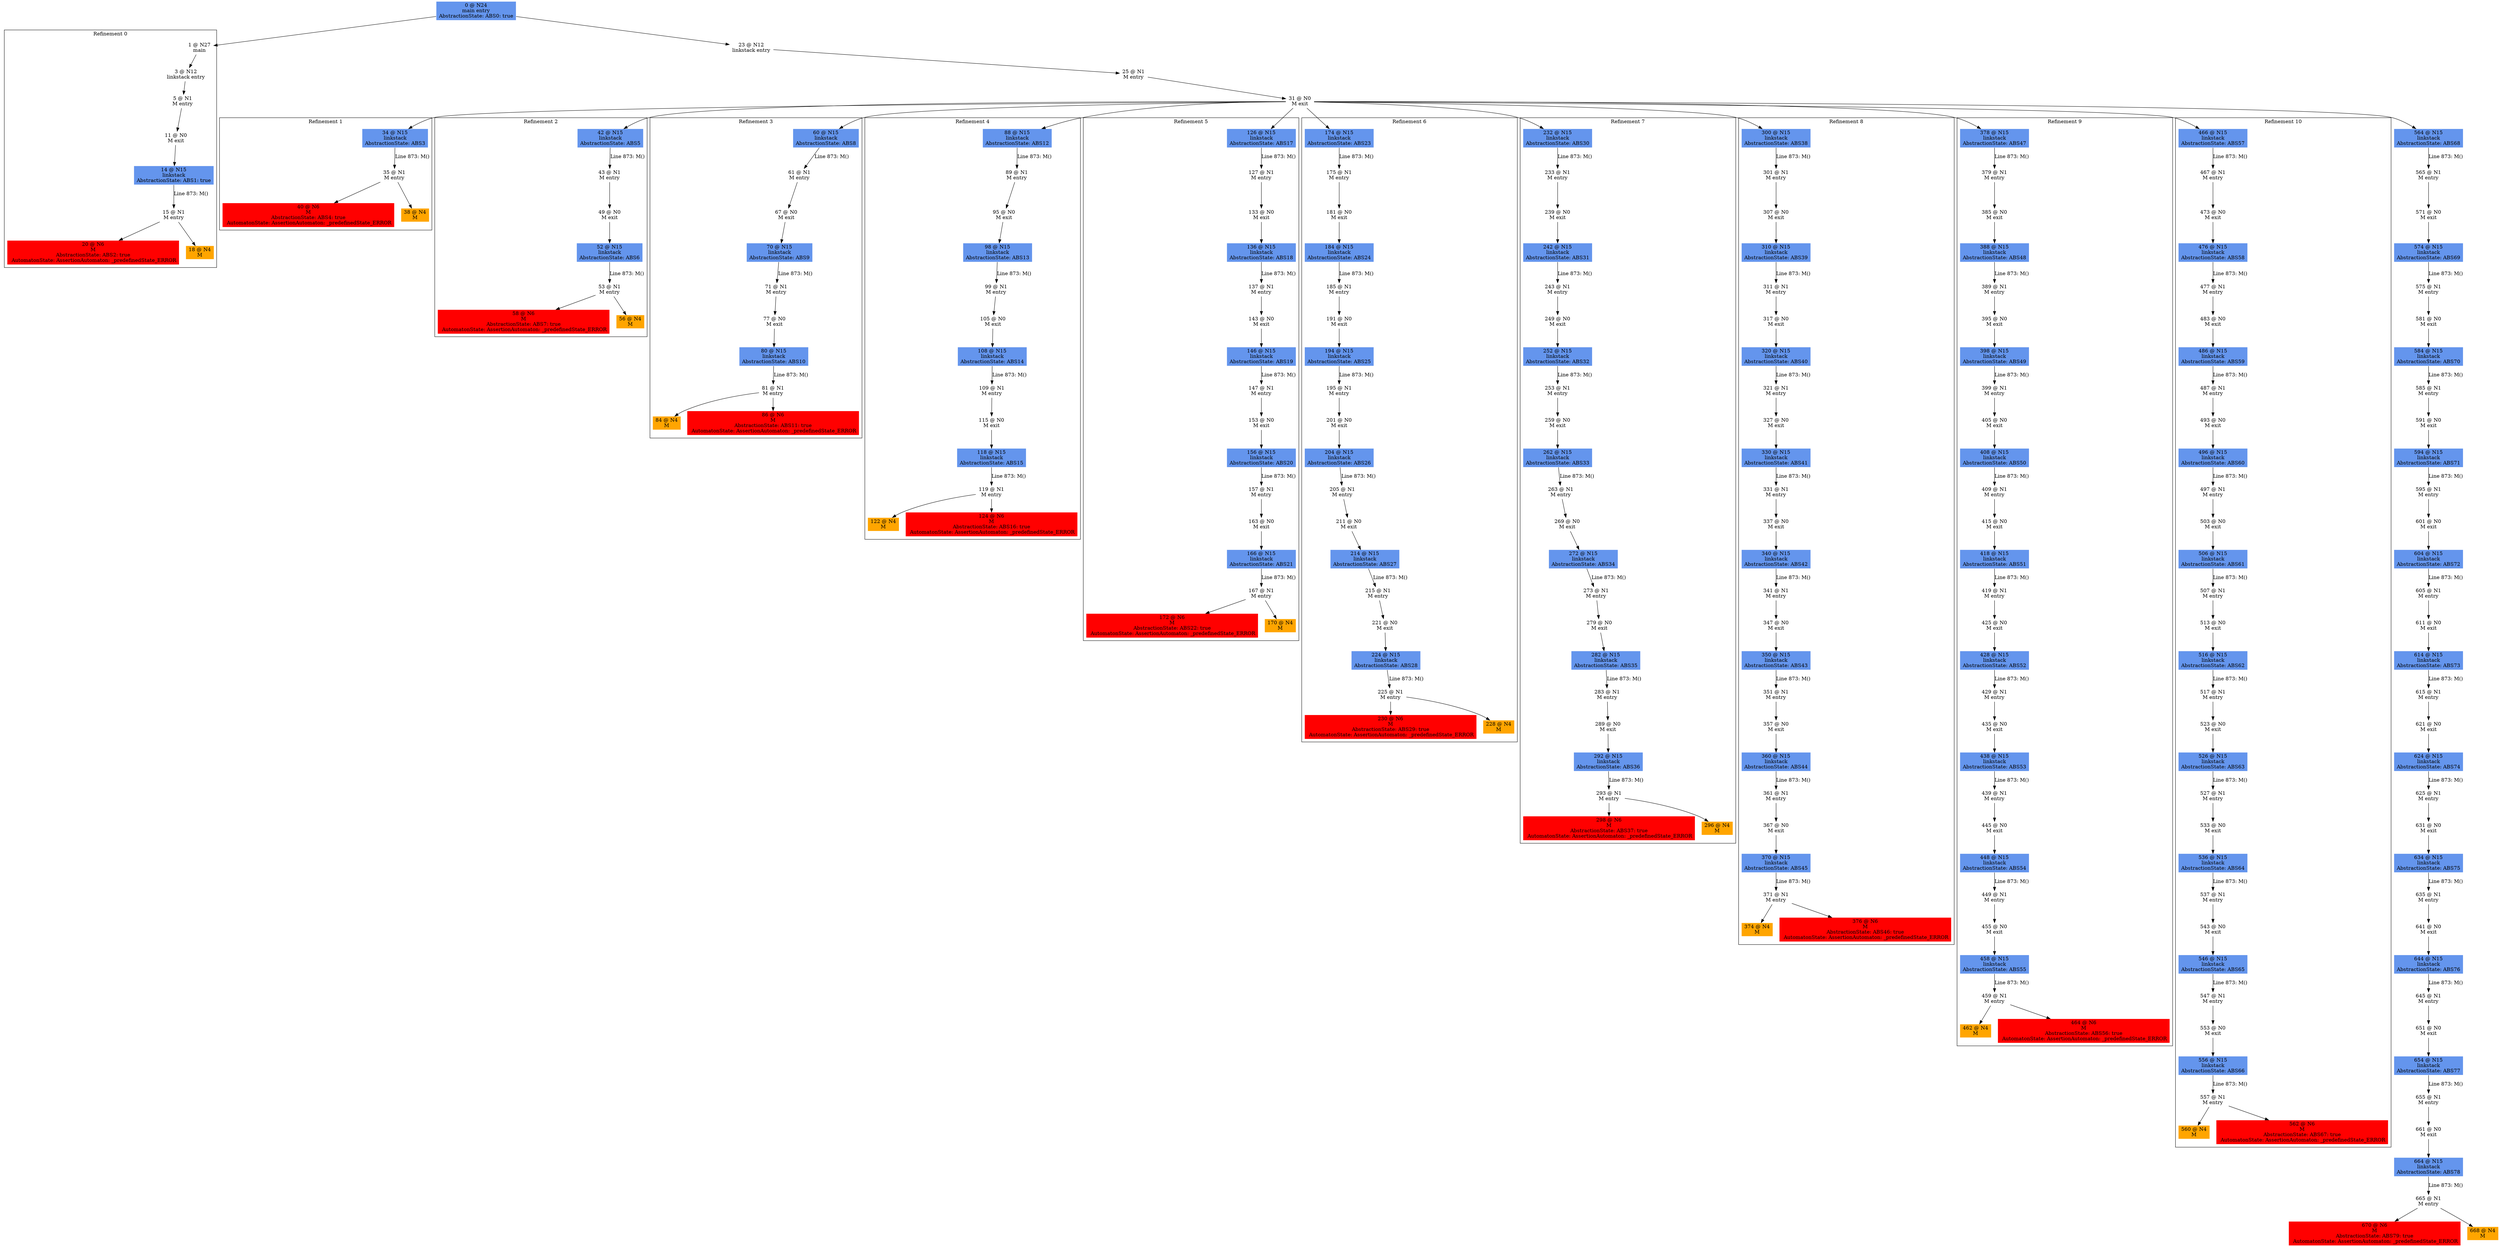 digraph ARG {
node [style="filled" shape="box" color="white"]
subgraph cluster_0 {
label="Refinement 0"
1 [label="1 @ N27\nmain\n" id="1"]
3 [label="3 @ N12\nlinkstack entry\n" id="3"]
5 [label="5 @ N1\nM entry\n" id="5"]
11 [label="11 @ N0\nM exit\n" id="11"]
14 [fillcolor="cornflowerblue" label="14 @ N15\nlinkstack\nAbstractionState: ABS1: true\n" id="14"]
15 [label="15 @ N1\nM entry\n" id="15"]
20 [fillcolor="red" label="20 @ N6\nM\nAbstractionState: ABS2: true\n AutomatonState: AssertionAutomaton: _predefinedState_ERROR\n" id="20"]
18 [fillcolor="orange" label="18 @ N4\nM\n" id="18"]
1 -> 3 []
3 -> 5 []
5 -> 11 []
11 -> 14 []
14 -> 15 [label="Line 873: M()" id="14 -> 15"]
15 -> 18 []
15 -> 20 []
}
0 -> 1
subgraph cluster_1 {
label="Refinement 1"
34 [fillcolor="cornflowerblue" label="34 @ N15\nlinkstack\nAbstractionState: ABS3\n" id="34"]
35 [label="35 @ N1\nM entry\n" id="35"]
40 [fillcolor="red" label="40 @ N6\nM\nAbstractionState: ABS4: true\n AutomatonState: AssertionAutomaton: _predefinedState_ERROR\n" id="40"]
38 [fillcolor="orange" label="38 @ N4\nM\n" id="38"]
34 -> 35 [label="Line 873: M()" id="34 -> 35"]
35 -> 38 []
35 -> 40 []
}
31 -> 34
subgraph cluster_2 {
label="Refinement 2"
42 [fillcolor="cornflowerblue" label="42 @ N15\nlinkstack\nAbstractionState: ABS5\n" id="42"]
43 [label="43 @ N1\nM entry\n" id="43"]
49 [label="49 @ N0\nM exit\n" id="49"]
52 [fillcolor="cornflowerblue" label="52 @ N15\nlinkstack\nAbstractionState: ABS6\n" id="52"]
53 [label="53 @ N1\nM entry\n" id="53"]
58 [fillcolor="red" label="58 @ N6\nM\nAbstractionState: ABS7: true\n AutomatonState: AssertionAutomaton: _predefinedState_ERROR\n" id="58"]
56 [fillcolor="orange" label="56 @ N4\nM\n" id="56"]
42 -> 43 [label="Line 873: M()" id="42 -> 43"]
43 -> 49 []
49 -> 52 []
52 -> 53 [label="Line 873: M()" id="52 -> 53"]
53 -> 56 []
53 -> 58 []
}
31 -> 42
subgraph cluster_3 {
label="Refinement 3"
60 [fillcolor="cornflowerblue" label="60 @ N15\nlinkstack\nAbstractionState: ABS8\n" id="60"]
61 [label="61 @ N1\nM entry\n" id="61"]
67 [label="67 @ N0\nM exit\n" id="67"]
70 [fillcolor="cornflowerblue" label="70 @ N15\nlinkstack\nAbstractionState: ABS9\n" id="70"]
71 [label="71 @ N1\nM entry\n" id="71"]
77 [label="77 @ N0\nM exit\n" id="77"]
80 [fillcolor="cornflowerblue" label="80 @ N15\nlinkstack\nAbstractionState: ABS10\n" id="80"]
81 [label="81 @ N1\nM entry\n" id="81"]
84 [fillcolor="orange" label="84 @ N4\nM\n" id="84"]
86 [fillcolor="red" label="86 @ N6\nM\nAbstractionState: ABS11: true\n AutomatonState: AssertionAutomaton: _predefinedState_ERROR\n" id="86"]
60 -> 61 [label="Line 873: M()" id="60 -> 61"]
61 -> 67 []
67 -> 70 []
70 -> 71 [label="Line 873: M()" id="70 -> 71"]
71 -> 77 []
77 -> 80 []
80 -> 81 [label="Line 873: M()" id="80 -> 81"]
81 -> 86 []
81 -> 84 []
}
31 -> 60
subgraph cluster_4 {
label="Refinement 4"
88 [fillcolor="cornflowerblue" label="88 @ N15\nlinkstack\nAbstractionState: ABS12\n" id="88"]
89 [label="89 @ N1\nM entry\n" id="89"]
95 [label="95 @ N0\nM exit\n" id="95"]
98 [fillcolor="cornflowerblue" label="98 @ N15\nlinkstack\nAbstractionState: ABS13\n" id="98"]
99 [label="99 @ N1\nM entry\n" id="99"]
105 [label="105 @ N0\nM exit\n" id="105"]
108 [fillcolor="cornflowerblue" label="108 @ N15\nlinkstack\nAbstractionState: ABS14\n" id="108"]
109 [label="109 @ N1\nM entry\n" id="109"]
115 [label="115 @ N0\nM exit\n" id="115"]
118 [fillcolor="cornflowerblue" label="118 @ N15\nlinkstack\nAbstractionState: ABS15\n" id="118"]
119 [label="119 @ N1\nM entry\n" id="119"]
122 [fillcolor="orange" label="122 @ N4\nM\n" id="122"]
124 [fillcolor="red" label="124 @ N6\nM\nAbstractionState: ABS16: true\n AutomatonState: AssertionAutomaton: _predefinedState_ERROR\n" id="124"]
88 -> 89 [label="Line 873: M()" id="88 -> 89"]
89 -> 95 []
95 -> 98 []
98 -> 99 [label="Line 873: M()" id="98 -> 99"]
99 -> 105 []
105 -> 108 []
108 -> 109 [label="Line 873: M()" id="108 -> 109"]
109 -> 115 []
115 -> 118 []
118 -> 119 [label="Line 873: M()" id="118 -> 119"]
119 -> 124 []
119 -> 122 []
}
31 -> 88
subgraph cluster_5 {
label="Refinement 5"
126 [fillcolor="cornflowerblue" label="126 @ N15\nlinkstack\nAbstractionState: ABS17\n" id="126"]
127 [label="127 @ N1\nM entry\n" id="127"]
133 [label="133 @ N0\nM exit\n" id="133"]
136 [fillcolor="cornflowerblue" label="136 @ N15\nlinkstack\nAbstractionState: ABS18\n" id="136"]
137 [label="137 @ N1\nM entry\n" id="137"]
143 [label="143 @ N0\nM exit\n" id="143"]
146 [fillcolor="cornflowerblue" label="146 @ N15\nlinkstack\nAbstractionState: ABS19\n" id="146"]
147 [label="147 @ N1\nM entry\n" id="147"]
153 [label="153 @ N0\nM exit\n" id="153"]
156 [fillcolor="cornflowerblue" label="156 @ N15\nlinkstack\nAbstractionState: ABS20\n" id="156"]
157 [label="157 @ N1\nM entry\n" id="157"]
163 [label="163 @ N0\nM exit\n" id="163"]
166 [fillcolor="cornflowerblue" label="166 @ N15\nlinkstack\nAbstractionState: ABS21\n" id="166"]
167 [label="167 @ N1\nM entry\n" id="167"]
172 [fillcolor="red" label="172 @ N6\nM\nAbstractionState: ABS22: true\n AutomatonState: AssertionAutomaton: _predefinedState_ERROR\n" id="172"]
170 [fillcolor="orange" label="170 @ N4\nM\n" id="170"]
126 -> 127 [label="Line 873: M()" id="126 -> 127"]
127 -> 133 []
133 -> 136 []
136 -> 137 [label="Line 873: M()" id="136 -> 137"]
137 -> 143 []
143 -> 146 []
146 -> 147 [label="Line 873: M()" id="146 -> 147"]
147 -> 153 []
153 -> 156 []
156 -> 157 [label="Line 873: M()" id="156 -> 157"]
157 -> 163 []
163 -> 166 []
166 -> 167 [label="Line 873: M()" id="166 -> 167"]
167 -> 170 []
167 -> 172 []
}
31 -> 126
subgraph cluster_6 {
label="Refinement 6"
174 [fillcolor="cornflowerblue" label="174 @ N15\nlinkstack\nAbstractionState: ABS23\n" id="174"]
175 [label="175 @ N1\nM entry\n" id="175"]
181 [label="181 @ N0\nM exit\n" id="181"]
184 [fillcolor="cornflowerblue" label="184 @ N15\nlinkstack\nAbstractionState: ABS24\n" id="184"]
185 [label="185 @ N1\nM entry\n" id="185"]
191 [label="191 @ N0\nM exit\n" id="191"]
194 [fillcolor="cornflowerblue" label="194 @ N15\nlinkstack\nAbstractionState: ABS25\n" id="194"]
195 [label="195 @ N1\nM entry\n" id="195"]
201 [label="201 @ N0\nM exit\n" id="201"]
204 [fillcolor="cornflowerblue" label="204 @ N15\nlinkstack\nAbstractionState: ABS26\n" id="204"]
205 [label="205 @ N1\nM entry\n" id="205"]
211 [label="211 @ N0\nM exit\n" id="211"]
214 [fillcolor="cornflowerblue" label="214 @ N15\nlinkstack\nAbstractionState: ABS27\n" id="214"]
215 [label="215 @ N1\nM entry\n" id="215"]
221 [label="221 @ N0\nM exit\n" id="221"]
224 [fillcolor="cornflowerblue" label="224 @ N15\nlinkstack\nAbstractionState: ABS28\n" id="224"]
225 [label="225 @ N1\nM entry\n" id="225"]
230 [fillcolor="red" label="230 @ N6\nM\nAbstractionState: ABS29: true\n AutomatonState: AssertionAutomaton: _predefinedState_ERROR\n" id="230"]
228 [fillcolor="orange" label="228 @ N4\nM\n" id="228"]
174 -> 175 [label="Line 873: M()" id="174 -> 175"]
175 -> 181 []
181 -> 184 []
184 -> 185 [label="Line 873: M()" id="184 -> 185"]
185 -> 191 []
191 -> 194 []
194 -> 195 [label="Line 873: M()" id="194 -> 195"]
195 -> 201 []
201 -> 204 []
204 -> 205 [label="Line 873: M()" id="204 -> 205"]
205 -> 211 []
211 -> 214 []
214 -> 215 [label="Line 873: M()" id="214 -> 215"]
215 -> 221 []
221 -> 224 []
224 -> 225 [label="Line 873: M()" id="224 -> 225"]
225 -> 228 []
225 -> 230 []
}
31 -> 174
subgraph cluster_7 {
label="Refinement 7"
232 [fillcolor="cornflowerblue" label="232 @ N15\nlinkstack\nAbstractionState: ABS30\n" id="232"]
233 [label="233 @ N1\nM entry\n" id="233"]
239 [label="239 @ N0\nM exit\n" id="239"]
242 [fillcolor="cornflowerblue" label="242 @ N15\nlinkstack\nAbstractionState: ABS31\n" id="242"]
243 [label="243 @ N1\nM entry\n" id="243"]
249 [label="249 @ N0\nM exit\n" id="249"]
252 [fillcolor="cornflowerblue" label="252 @ N15\nlinkstack\nAbstractionState: ABS32\n" id="252"]
253 [label="253 @ N1\nM entry\n" id="253"]
259 [label="259 @ N0\nM exit\n" id="259"]
262 [fillcolor="cornflowerblue" label="262 @ N15\nlinkstack\nAbstractionState: ABS33\n" id="262"]
263 [label="263 @ N1\nM entry\n" id="263"]
269 [label="269 @ N0\nM exit\n" id="269"]
272 [fillcolor="cornflowerblue" label="272 @ N15\nlinkstack\nAbstractionState: ABS34\n" id="272"]
273 [label="273 @ N1\nM entry\n" id="273"]
279 [label="279 @ N0\nM exit\n" id="279"]
282 [fillcolor="cornflowerblue" label="282 @ N15\nlinkstack\nAbstractionState: ABS35\n" id="282"]
283 [label="283 @ N1\nM entry\n" id="283"]
289 [label="289 @ N0\nM exit\n" id="289"]
292 [fillcolor="cornflowerblue" label="292 @ N15\nlinkstack\nAbstractionState: ABS36\n" id="292"]
293 [label="293 @ N1\nM entry\n" id="293"]
298 [fillcolor="red" label="298 @ N6\nM\nAbstractionState: ABS37: true\n AutomatonState: AssertionAutomaton: _predefinedState_ERROR\n" id="298"]
296 [fillcolor="orange" label="296 @ N4\nM\n" id="296"]
232 -> 233 [label="Line 873: M()" id="232 -> 233"]
233 -> 239 []
239 -> 242 []
242 -> 243 [label="Line 873: M()" id="242 -> 243"]
243 -> 249 []
249 -> 252 []
252 -> 253 [label="Line 873: M()" id="252 -> 253"]
253 -> 259 []
259 -> 262 []
262 -> 263 [label="Line 873: M()" id="262 -> 263"]
263 -> 269 []
269 -> 272 []
272 -> 273 [label="Line 873: M()" id="272 -> 273"]
273 -> 279 []
279 -> 282 []
282 -> 283 [label="Line 873: M()" id="282 -> 283"]
283 -> 289 []
289 -> 292 []
292 -> 293 [label="Line 873: M()" id="292 -> 293"]
293 -> 296 []
293 -> 298 []
}
31 -> 232
subgraph cluster_8 {
label="Refinement 8"
300 [fillcolor="cornflowerblue" label="300 @ N15\nlinkstack\nAbstractionState: ABS38\n" id="300"]
301 [label="301 @ N1\nM entry\n" id="301"]
307 [label="307 @ N0\nM exit\n" id="307"]
310 [fillcolor="cornflowerblue" label="310 @ N15\nlinkstack\nAbstractionState: ABS39\n" id="310"]
311 [label="311 @ N1\nM entry\n" id="311"]
317 [label="317 @ N0\nM exit\n" id="317"]
320 [fillcolor="cornflowerblue" label="320 @ N15\nlinkstack\nAbstractionState: ABS40\n" id="320"]
321 [label="321 @ N1\nM entry\n" id="321"]
327 [label="327 @ N0\nM exit\n" id="327"]
330 [fillcolor="cornflowerblue" label="330 @ N15\nlinkstack\nAbstractionState: ABS41\n" id="330"]
331 [label="331 @ N1\nM entry\n" id="331"]
337 [label="337 @ N0\nM exit\n" id="337"]
340 [fillcolor="cornflowerblue" label="340 @ N15\nlinkstack\nAbstractionState: ABS42\n" id="340"]
341 [label="341 @ N1\nM entry\n" id="341"]
347 [label="347 @ N0\nM exit\n" id="347"]
350 [fillcolor="cornflowerblue" label="350 @ N15\nlinkstack\nAbstractionState: ABS43\n" id="350"]
351 [label="351 @ N1\nM entry\n" id="351"]
357 [label="357 @ N0\nM exit\n" id="357"]
360 [fillcolor="cornflowerblue" label="360 @ N15\nlinkstack\nAbstractionState: ABS44\n" id="360"]
361 [label="361 @ N1\nM entry\n" id="361"]
367 [label="367 @ N0\nM exit\n" id="367"]
370 [fillcolor="cornflowerblue" label="370 @ N15\nlinkstack\nAbstractionState: ABS45\n" id="370"]
371 [label="371 @ N1\nM entry\n" id="371"]
374 [fillcolor="orange" label="374 @ N4\nM\n" id="374"]
376 [fillcolor="red" label="376 @ N6\nM\nAbstractionState: ABS46: true\n AutomatonState: AssertionAutomaton: _predefinedState_ERROR\n" id="376"]
300 -> 301 [label="Line 873: M()" id="300 -> 301"]
301 -> 307 []
307 -> 310 []
310 -> 311 [label="Line 873: M()" id="310 -> 311"]
311 -> 317 []
317 -> 320 []
320 -> 321 [label="Line 873: M()" id="320 -> 321"]
321 -> 327 []
327 -> 330 []
330 -> 331 [label="Line 873: M()" id="330 -> 331"]
331 -> 337 []
337 -> 340 []
340 -> 341 [label="Line 873: M()" id="340 -> 341"]
341 -> 347 []
347 -> 350 []
350 -> 351 [label="Line 873: M()" id="350 -> 351"]
351 -> 357 []
357 -> 360 []
360 -> 361 [label="Line 873: M()" id="360 -> 361"]
361 -> 367 []
367 -> 370 []
370 -> 371 [label="Line 873: M()" id="370 -> 371"]
371 -> 376 []
371 -> 374 []
}
31 -> 300
subgraph cluster_9 {
label="Refinement 9"
378 [fillcolor="cornflowerblue" label="378 @ N15\nlinkstack\nAbstractionState: ABS47\n" id="378"]
379 [label="379 @ N1\nM entry\n" id="379"]
385 [label="385 @ N0\nM exit\n" id="385"]
388 [fillcolor="cornflowerblue" label="388 @ N15\nlinkstack\nAbstractionState: ABS48\n" id="388"]
389 [label="389 @ N1\nM entry\n" id="389"]
395 [label="395 @ N0\nM exit\n" id="395"]
398 [fillcolor="cornflowerblue" label="398 @ N15\nlinkstack\nAbstractionState: ABS49\n" id="398"]
399 [label="399 @ N1\nM entry\n" id="399"]
405 [label="405 @ N0\nM exit\n" id="405"]
408 [fillcolor="cornflowerblue" label="408 @ N15\nlinkstack\nAbstractionState: ABS50\n" id="408"]
409 [label="409 @ N1\nM entry\n" id="409"]
415 [label="415 @ N0\nM exit\n" id="415"]
418 [fillcolor="cornflowerblue" label="418 @ N15\nlinkstack\nAbstractionState: ABS51\n" id="418"]
419 [label="419 @ N1\nM entry\n" id="419"]
425 [label="425 @ N0\nM exit\n" id="425"]
428 [fillcolor="cornflowerblue" label="428 @ N15\nlinkstack\nAbstractionState: ABS52\n" id="428"]
429 [label="429 @ N1\nM entry\n" id="429"]
435 [label="435 @ N0\nM exit\n" id="435"]
438 [fillcolor="cornflowerblue" label="438 @ N15\nlinkstack\nAbstractionState: ABS53\n" id="438"]
439 [label="439 @ N1\nM entry\n" id="439"]
445 [label="445 @ N0\nM exit\n" id="445"]
448 [fillcolor="cornflowerblue" label="448 @ N15\nlinkstack\nAbstractionState: ABS54\n" id="448"]
449 [label="449 @ N1\nM entry\n" id="449"]
455 [label="455 @ N0\nM exit\n" id="455"]
458 [fillcolor="cornflowerblue" label="458 @ N15\nlinkstack\nAbstractionState: ABS55\n" id="458"]
459 [label="459 @ N1\nM entry\n" id="459"]
462 [fillcolor="orange" label="462 @ N4\nM\n" id="462"]
464 [fillcolor="red" label="464 @ N6\nM\nAbstractionState: ABS56: true\n AutomatonState: AssertionAutomaton: _predefinedState_ERROR\n" id="464"]
378 -> 379 [label="Line 873: M()" id="378 -> 379"]
379 -> 385 []
385 -> 388 []
388 -> 389 [label="Line 873: M()" id="388 -> 389"]
389 -> 395 []
395 -> 398 []
398 -> 399 [label="Line 873: M()" id="398 -> 399"]
399 -> 405 []
405 -> 408 []
408 -> 409 [label="Line 873: M()" id="408 -> 409"]
409 -> 415 []
415 -> 418 []
418 -> 419 [label="Line 873: M()" id="418 -> 419"]
419 -> 425 []
425 -> 428 []
428 -> 429 [label="Line 873: M()" id="428 -> 429"]
429 -> 435 []
435 -> 438 []
438 -> 439 [label="Line 873: M()" id="438 -> 439"]
439 -> 445 []
445 -> 448 []
448 -> 449 [label="Line 873: M()" id="448 -> 449"]
449 -> 455 []
455 -> 458 []
458 -> 459 [label="Line 873: M()" id="458 -> 459"]
459 -> 464 []
459 -> 462 []
}
31 -> 378
subgraph cluster_10 {
label="Refinement 10"
466 [fillcolor="cornflowerblue" label="466 @ N15\nlinkstack\nAbstractionState: ABS57\n" id="466"]
467 [label="467 @ N1\nM entry\n" id="467"]
473 [label="473 @ N0\nM exit\n" id="473"]
476 [fillcolor="cornflowerblue" label="476 @ N15\nlinkstack\nAbstractionState: ABS58\n" id="476"]
477 [label="477 @ N1\nM entry\n" id="477"]
483 [label="483 @ N0\nM exit\n" id="483"]
486 [fillcolor="cornflowerblue" label="486 @ N15\nlinkstack\nAbstractionState: ABS59\n" id="486"]
487 [label="487 @ N1\nM entry\n" id="487"]
493 [label="493 @ N0\nM exit\n" id="493"]
496 [fillcolor="cornflowerblue" label="496 @ N15\nlinkstack\nAbstractionState: ABS60\n" id="496"]
497 [label="497 @ N1\nM entry\n" id="497"]
503 [label="503 @ N0\nM exit\n" id="503"]
506 [fillcolor="cornflowerblue" label="506 @ N15\nlinkstack\nAbstractionState: ABS61\n" id="506"]
507 [label="507 @ N1\nM entry\n" id="507"]
513 [label="513 @ N0\nM exit\n" id="513"]
516 [fillcolor="cornflowerblue" label="516 @ N15\nlinkstack\nAbstractionState: ABS62\n" id="516"]
517 [label="517 @ N1\nM entry\n" id="517"]
523 [label="523 @ N0\nM exit\n" id="523"]
526 [fillcolor="cornflowerblue" label="526 @ N15\nlinkstack\nAbstractionState: ABS63\n" id="526"]
527 [label="527 @ N1\nM entry\n" id="527"]
533 [label="533 @ N0\nM exit\n" id="533"]
536 [fillcolor="cornflowerblue" label="536 @ N15\nlinkstack\nAbstractionState: ABS64\n" id="536"]
537 [label="537 @ N1\nM entry\n" id="537"]
543 [label="543 @ N0\nM exit\n" id="543"]
546 [fillcolor="cornflowerblue" label="546 @ N15\nlinkstack\nAbstractionState: ABS65\n" id="546"]
547 [label="547 @ N1\nM entry\n" id="547"]
553 [label="553 @ N0\nM exit\n" id="553"]
556 [fillcolor="cornflowerblue" label="556 @ N15\nlinkstack\nAbstractionState: ABS66\n" id="556"]
557 [label="557 @ N1\nM entry\n" id="557"]
560 [fillcolor="orange" label="560 @ N4\nM\n" id="560"]
562 [fillcolor="red" label="562 @ N6\nM\nAbstractionState: ABS67: true\n AutomatonState: AssertionAutomaton: _predefinedState_ERROR\n" id="562"]
466 -> 467 [label="Line 873: M()" id="466 -> 467"]
467 -> 473 []
473 -> 476 []
476 -> 477 [label="Line 873: M()" id="476 -> 477"]
477 -> 483 []
483 -> 486 []
486 -> 487 [label="Line 873: M()" id="486 -> 487"]
487 -> 493 []
493 -> 496 []
496 -> 497 [label="Line 873: M()" id="496 -> 497"]
497 -> 503 []
503 -> 506 []
506 -> 507 [label="Line 873: M()" id="506 -> 507"]
507 -> 513 []
513 -> 516 []
516 -> 517 [label="Line 873: M()" id="516 -> 517"]
517 -> 523 []
523 -> 526 []
526 -> 527 [label="Line 873: M()" id="526 -> 527"]
527 -> 533 []
533 -> 536 []
536 -> 537 [label="Line 873: M()" id="536 -> 537"]
537 -> 543 []
543 -> 546 []
546 -> 547 [label="Line 873: M()" id="546 -> 547"]
547 -> 553 []
553 -> 556 []
556 -> 557 [label="Line 873: M()" id="556 -> 557"]
557 -> 562 []
557 -> 560 []
}
31 -> 466
0 [fillcolor="cornflowerblue" label="0 @ N24\nmain entry\nAbstractionState: ABS0: true\n" id="0"]
23 [label="23 @ N12\nlinkstack entry\n" id="23"]
25 [label="25 @ N1\nM entry\n" id="25"]
31 [label="31 @ N0\nM exit\n" id="31"]
564 [fillcolor="cornflowerblue" label="564 @ N15\nlinkstack\nAbstractionState: ABS68\n" id="564"]
565 [label="565 @ N1\nM entry\n" id="565"]
571 [label="571 @ N0\nM exit\n" id="571"]
574 [fillcolor="cornflowerblue" label="574 @ N15\nlinkstack\nAbstractionState: ABS69\n" id="574"]
575 [label="575 @ N1\nM entry\n" id="575"]
581 [label="581 @ N0\nM exit\n" id="581"]
584 [fillcolor="cornflowerblue" label="584 @ N15\nlinkstack\nAbstractionState: ABS70\n" id="584"]
585 [label="585 @ N1\nM entry\n" id="585"]
591 [label="591 @ N0\nM exit\n" id="591"]
594 [fillcolor="cornflowerblue" label="594 @ N15\nlinkstack\nAbstractionState: ABS71\n" id="594"]
595 [label="595 @ N1\nM entry\n" id="595"]
601 [label="601 @ N0\nM exit\n" id="601"]
604 [fillcolor="cornflowerblue" label="604 @ N15\nlinkstack\nAbstractionState: ABS72\n" id="604"]
605 [label="605 @ N1\nM entry\n" id="605"]
611 [label="611 @ N0\nM exit\n" id="611"]
614 [fillcolor="cornflowerblue" label="614 @ N15\nlinkstack\nAbstractionState: ABS73\n" id="614"]
615 [label="615 @ N1\nM entry\n" id="615"]
621 [label="621 @ N0\nM exit\n" id="621"]
624 [fillcolor="cornflowerblue" label="624 @ N15\nlinkstack\nAbstractionState: ABS74\n" id="624"]
625 [label="625 @ N1\nM entry\n" id="625"]
631 [label="631 @ N0\nM exit\n" id="631"]
634 [fillcolor="cornflowerblue" label="634 @ N15\nlinkstack\nAbstractionState: ABS75\n" id="634"]
635 [label="635 @ N1\nM entry\n" id="635"]
641 [label="641 @ N0\nM exit\n" id="641"]
644 [fillcolor="cornflowerblue" label="644 @ N15\nlinkstack\nAbstractionState: ABS76\n" id="644"]
645 [label="645 @ N1\nM entry\n" id="645"]
651 [label="651 @ N0\nM exit\n" id="651"]
654 [fillcolor="cornflowerblue" label="654 @ N15\nlinkstack\nAbstractionState: ABS77\n" id="654"]
655 [label="655 @ N1\nM entry\n" id="655"]
661 [label="661 @ N0\nM exit\n" id="661"]
664 [fillcolor="cornflowerblue" label="664 @ N15\nlinkstack\nAbstractionState: ABS78\n" id="664"]
665 [label="665 @ N1\nM entry\n" id="665"]
670 [fillcolor="red" label="670 @ N6\nM\nAbstractionState: ABS79: true\n AutomatonState: AssertionAutomaton: _predefinedState_ERROR\n" id="670"]
668 [fillcolor="orange" label="668 @ N4\nM\n" id="668"]
0 -> 23 []
23 -> 25 []
25 -> 31 []
31 -> 564 []
564 -> 565 [label="Line 873: M()" id="564 -> 565"]
565 -> 571 []
571 -> 574 []
574 -> 575 [label="Line 873: M()" id="574 -> 575"]
575 -> 581 []
581 -> 584 []
584 -> 585 [label="Line 873: M()" id="584 -> 585"]
585 -> 591 []
591 -> 594 []
594 -> 595 [label="Line 873: M()" id="594 -> 595"]
595 -> 601 []
601 -> 604 []
604 -> 605 [label="Line 873: M()" id="604 -> 605"]
605 -> 611 []
611 -> 614 []
614 -> 615 [label="Line 873: M()" id="614 -> 615"]
615 -> 621 []
621 -> 624 []
624 -> 625 [label="Line 873: M()" id="624 -> 625"]
625 -> 631 []
631 -> 634 []
634 -> 635 [label="Line 873: M()" id="634 -> 635"]
635 -> 641 []
641 -> 644 []
644 -> 645 [label="Line 873: M()" id="644 -> 645"]
645 -> 651 []
651 -> 654 []
654 -> 655 [label="Line 873: M()" id="654 -> 655"]
655 -> 661 []
661 -> 664 []
664 -> 665 [label="Line 873: M()" id="664 -> 665"]
665 -> 668 []
665 -> 670 []
}
